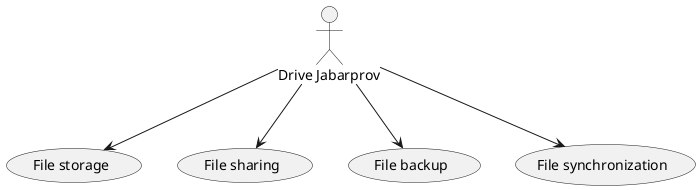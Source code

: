 @startuml storage_apps
:Drive Jabarprov: as DriveJabarprov
(File storage) as (Filestorage)
(File sharing) as (Filesharing)
(File backup) as (Filebackup)
(File synchronization) as (Filesynchronization)
DriveJabarprov --> (Filestorage)
DriveJabarprov --> (Filesharing)
DriveJabarprov --> (Filebackup)
DriveJabarprov --> (Filesynchronization)
@enduml
